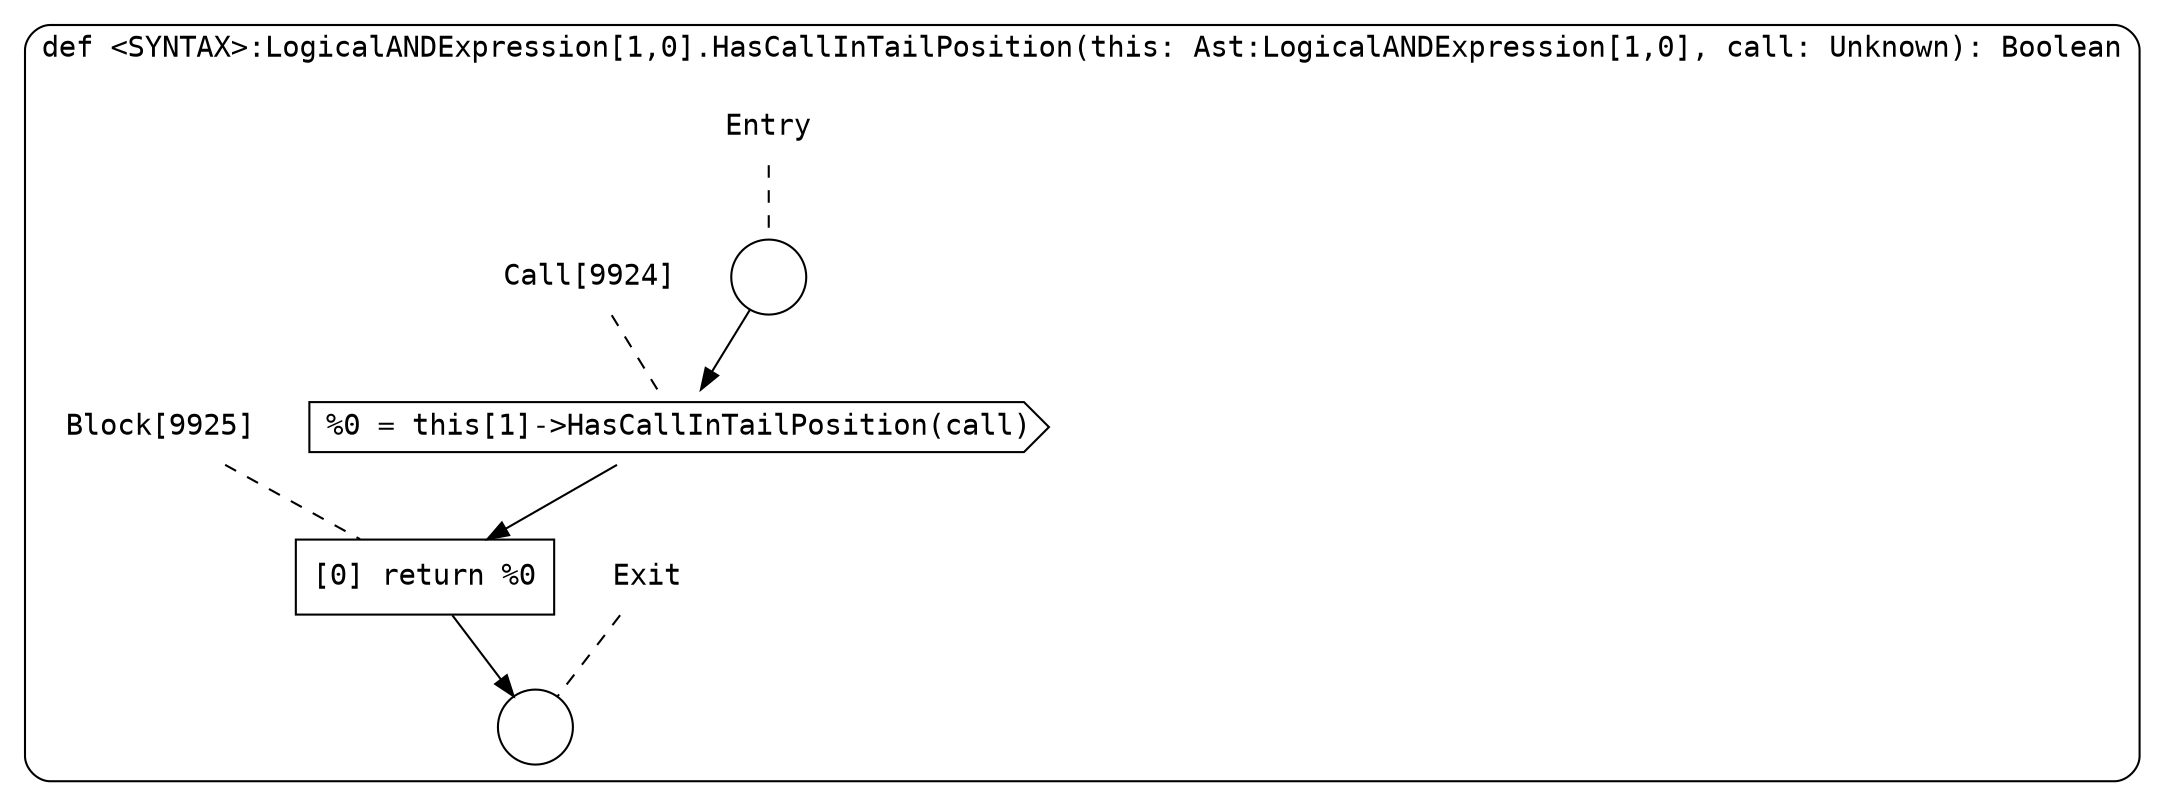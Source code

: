 digraph {
  graph [fontname = "Consolas"]
  node [fontname = "Consolas"]
  edge [fontname = "Consolas"]
  subgraph cluster1844 {
    label = "def <SYNTAX>:LogicalANDExpression[1,0].HasCallInTailPosition(this: Ast:LogicalANDExpression[1,0], call: Unknown): Boolean"
    style = rounded
    cluster1844_entry_name [shape=none, label=<<font color="black">Entry</font>>]
    cluster1844_entry_name -> cluster1844_entry [arrowhead=none, color="black", style=dashed]
    cluster1844_entry [shape=circle label=" " color="black" fillcolor="white" style=filled]
    cluster1844_entry -> node9924 [color="black"]
    cluster1844_exit_name [shape=none, label=<<font color="black">Exit</font>>]
    cluster1844_exit_name -> cluster1844_exit [arrowhead=none, color="black", style=dashed]
    cluster1844_exit [shape=circle label=" " color="black" fillcolor="white" style=filled]
    node9924_name [shape=none, label=<<font color="black">Call[9924]</font>>]
    node9924_name -> node9924 [arrowhead=none, color="black", style=dashed]
    node9924 [shape=cds, label=<<font color="black">%0 = this[1]-&gt;HasCallInTailPosition(call)</font>> color="black" fillcolor="white", style=filled]
    node9924 -> node9925 [color="black"]
    node9925_name [shape=none, label=<<font color="black">Block[9925]</font>>]
    node9925_name -> node9925 [arrowhead=none, color="black", style=dashed]
    node9925 [shape=box, label=<<font color="black">[0] return %0<BR ALIGN="LEFT"/></font>> color="black" fillcolor="white", style=filled]
    node9925 -> cluster1844_exit [color="black"]
  }
}